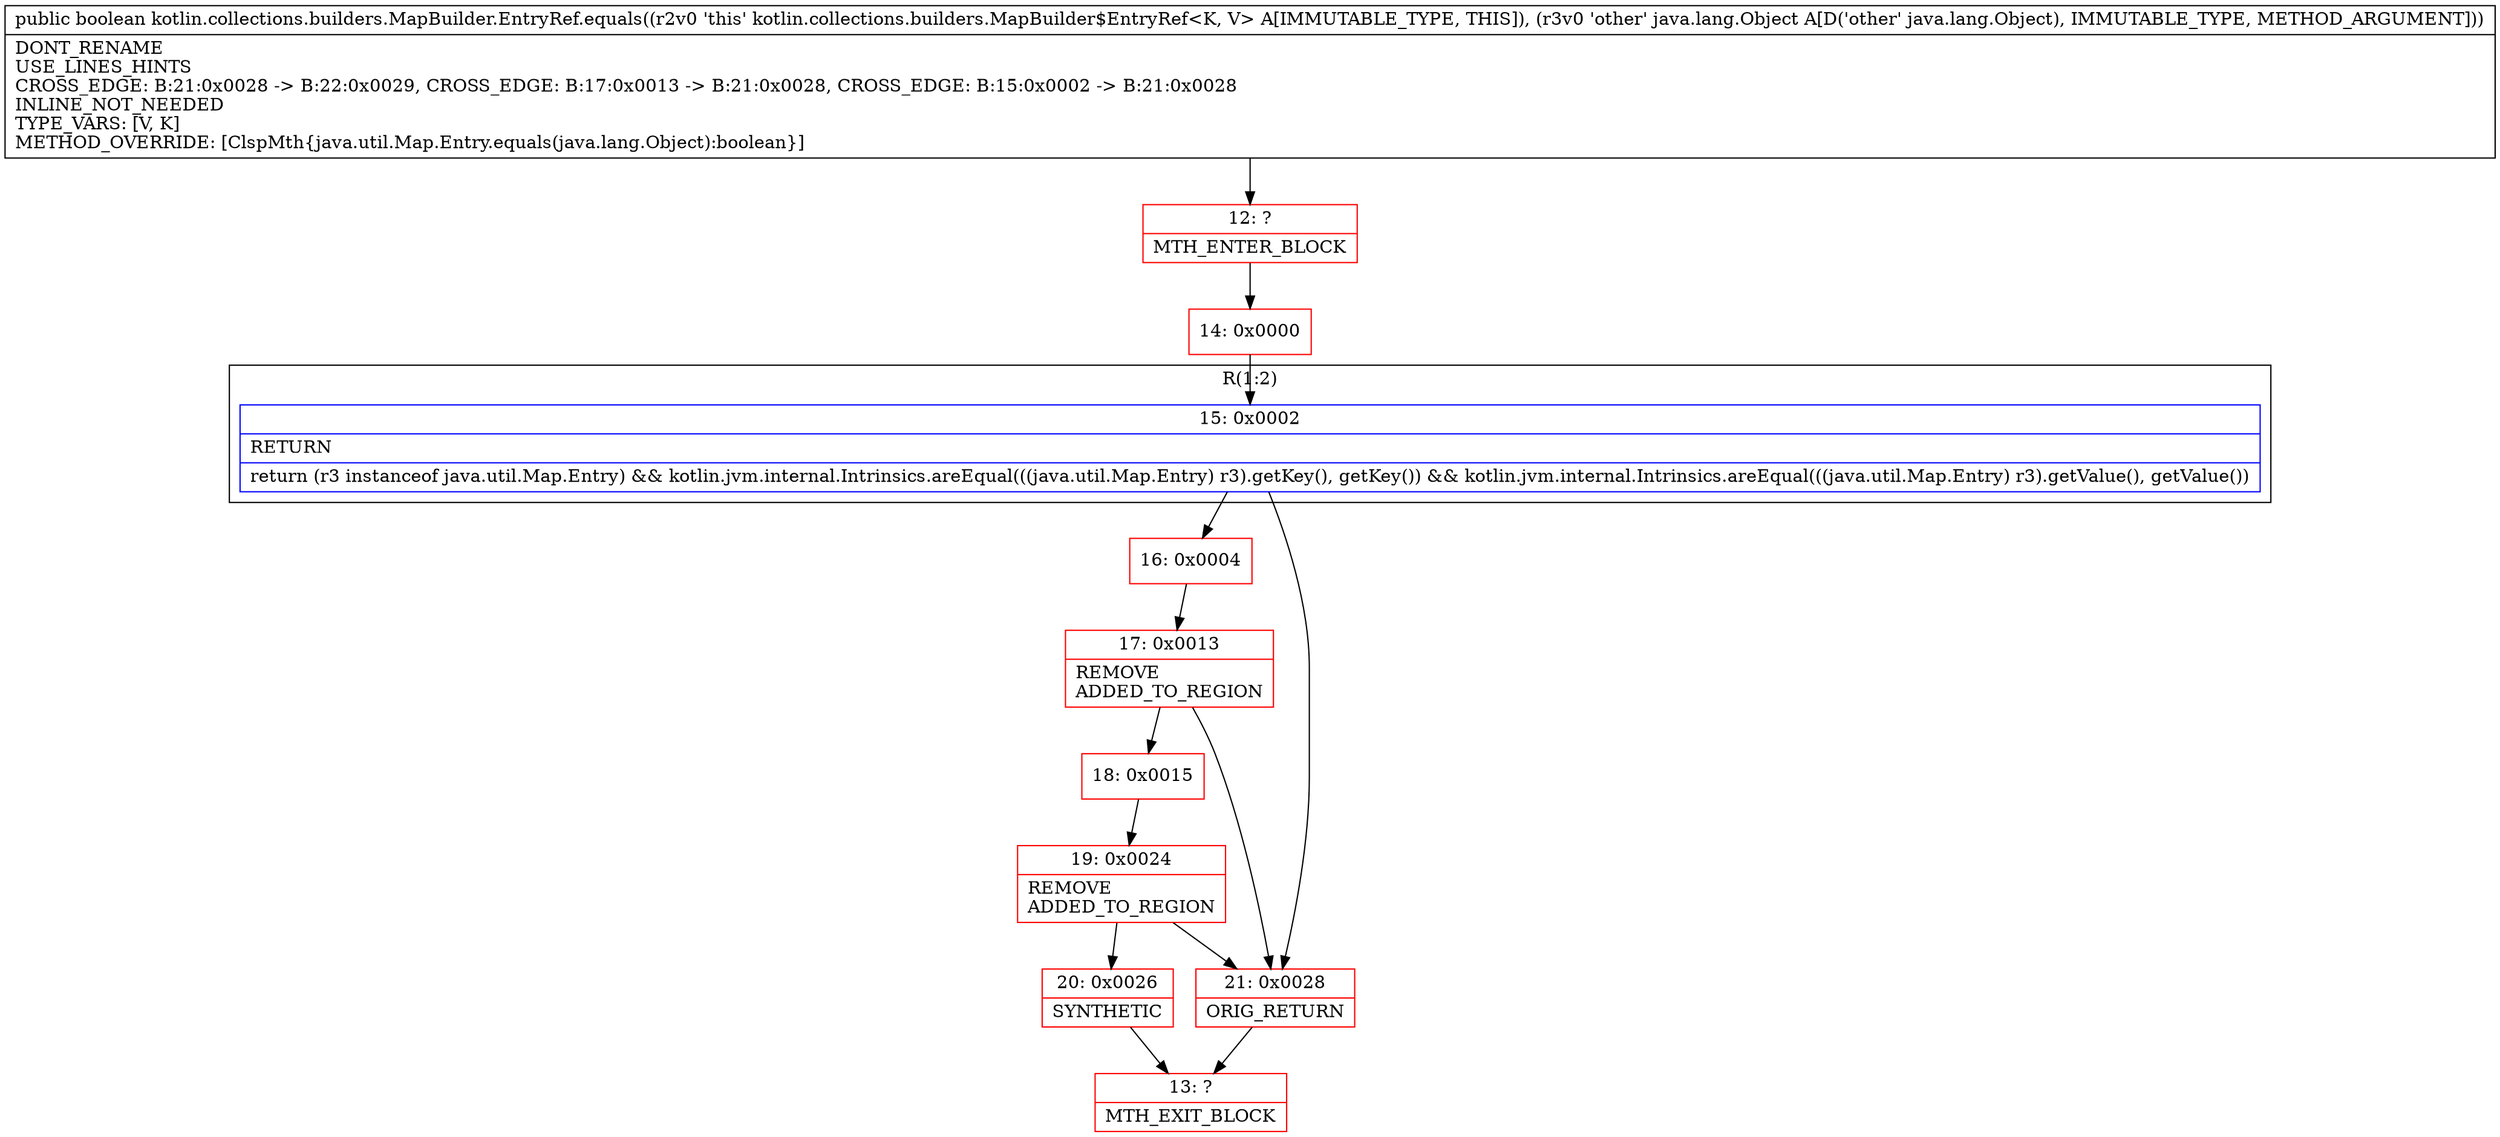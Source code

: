 digraph "CFG forkotlin.collections.builders.MapBuilder.EntryRef.equals(Ljava\/lang\/Object;)Z" {
subgraph cluster_Region_1190026564 {
label = "R(1:2)";
node [shape=record,color=blue];
Node_15 [shape=record,label="{15\:\ 0x0002|RETURN\l|return (r3 instanceof java.util.Map.Entry) && kotlin.jvm.internal.Intrinsics.areEqual(((java.util.Map.Entry) r3).getKey(), getKey()) && kotlin.jvm.internal.Intrinsics.areEqual(((java.util.Map.Entry) r3).getValue(), getValue())\l}"];
}
Node_12 [shape=record,color=red,label="{12\:\ ?|MTH_ENTER_BLOCK\l}"];
Node_14 [shape=record,color=red,label="{14\:\ 0x0000}"];
Node_16 [shape=record,color=red,label="{16\:\ 0x0004}"];
Node_17 [shape=record,color=red,label="{17\:\ 0x0013|REMOVE\lADDED_TO_REGION\l}"];
Node_18 [shape=record,color=red,label="{18\:\ 0x0015}"];
Node_19 [shape=record,color=red,label="{19\:\ 0x0024|REMOVE\lADDED_TO_REGION\l}"];
Node_20 [shape=record,color=red,label="{20\:\ 0x0026|SYNTHETIC\l}"];
Node_13 [shape=record,color=red,label="{13\:\ ?|MTH_EXIT_BLOCK\l}"];
Node_21 [shape=record,color=red,label="{21\:\ 0x0028|ORIG_RETURN\l}"];
MethodNode[shape=record,label="{public boolean kotlin.collections.builders.MapBuilder.EntryRef.equals((r2v0 'this' kotlin.collections.builders.MapBuilder$EntryRef\<K, V\> A[IMMUTABLE_TYPE, THIS]), (r3v0 'other' java.lang.Object A[D('other' java.lang.Object), IMMUTABLE_TYPE, METHOD_ARGUMENT]))  | DONT_RENAME\lUSE_LINES_HINTS\lCROSS_EDGE: B:21:0x0028 \-\> B:22:0x0029, CROSS_EDGE: B:17:0x0013 \-\> B:21:0x0028, CROSS_EDGE: B:15:0x0002 \-\> B:21:0x0028\lINLINE_NOT_NEEDED\lTYPE_VARS: [V, K]\lMETHOD_OVERRIDE: [ClspMth\{java.util.Map.Entry.equals(java.lang.Object):boolean\}]\l}"];
MethodNode -> Node_12;Node_15 -> Node_16;
Node_15 -> Node_21;
Node_12 -> Node_14;
Node_14 -> Node_15;
Node_16 -> Node_17;
Node_17 -> Node_18;
Node_17 -> Node_21;
Node_18 -> Node_19;
Node_19 -> Node_20;
Node_19 -> Node_21;
Node_20 -> Node_13;
Node_21 -> Node_13;
}

